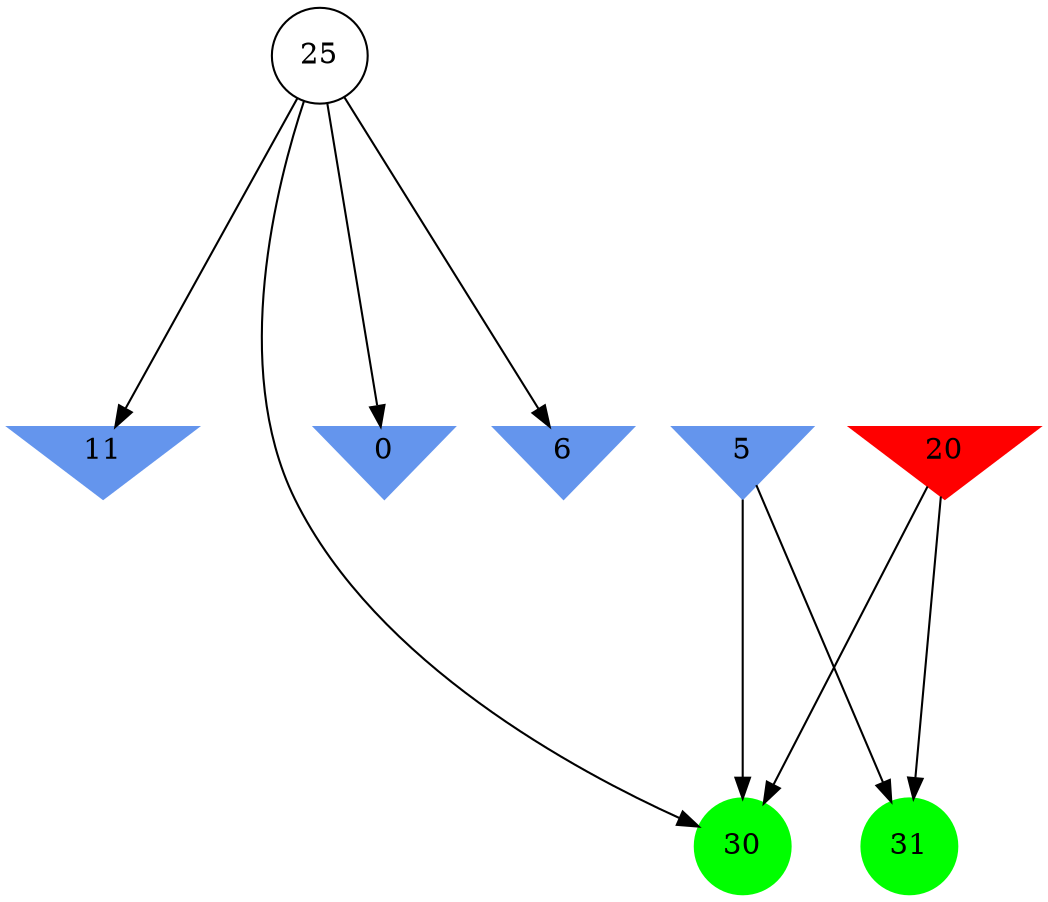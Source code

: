 digraph brain {
	ranksep=2.0;
	0 [shape=invtriangle,style=filled,color=cornflowerblue];
	5 [shape=invtriangle,style=filled,color=cornflowerblue];
	6 [shape=invtriangle,style=filled,color=cornflowerblue];
	11 [shape=invtriangle,style=filled,color=cornflowerblue];
	20 [shape=invtriangle,style=filled,color=red];
	25 [shape=circle,color=black];
	30 [shape=circle,style=filled,color=green];
	31 [shape=circle,style=filled,color=green];
	5	->	31;
	5	->	30;
	20	->	31;
	20	->	30;
	25	->	0;
	25	->	11;
	25	->	30;
	25	->	6;
	{ rank=same; 0; 5; 6; 11; 20; }
	{ rank=same; 25; }
	{ rank=same; 30; 31; }
}

